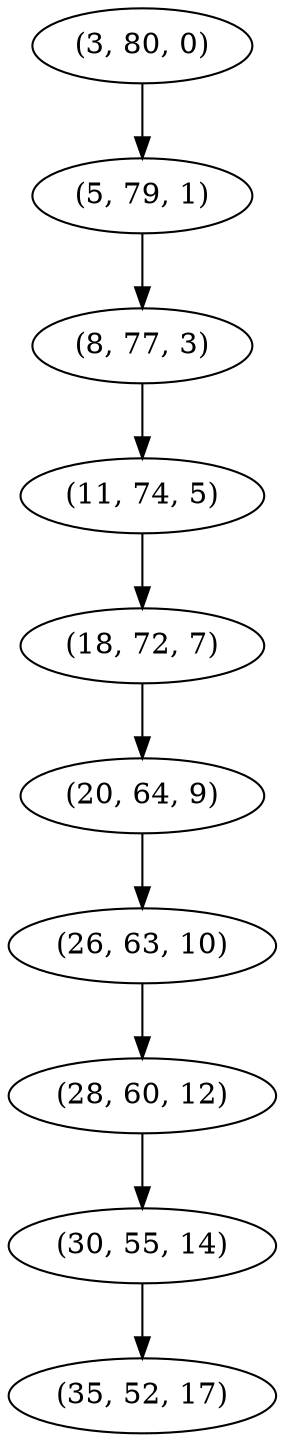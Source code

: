 digraph tree {
    "(3, 80, 0)";
    "(5, 79, 1)";
    "(8, 77, 3)";
    "(11, 74, 5)";
    "(18, 72, 7)";
    "(20, 64, 9)";
    "(26, 63, 10)";
    "(28, 60, 12)";
    "(30, 55, 14)";
    "(35, 52, 17)";
    "(3, 80, 0)" -> "(5, 79, 1)";
    "(5, 79, 1)" -> "(8, 77, 3)";
    "(8, 77, 3)" -> "(11, 74, 5)";
    "(11, 74, 5)" -> "(18, 72, 7)";
    "(18, 72, 7)" -> "(20, 64, 9)";
    "(20, 64, 9)" -> "(26, 63, 10)";
    "(26, 63, 10)" -> "(28, 60, 12)";
    "(28, 60, 12)" -> "(30, 55, 14)";
    "(30, 55, 14)" -> "(35, 52, 17)";
}
